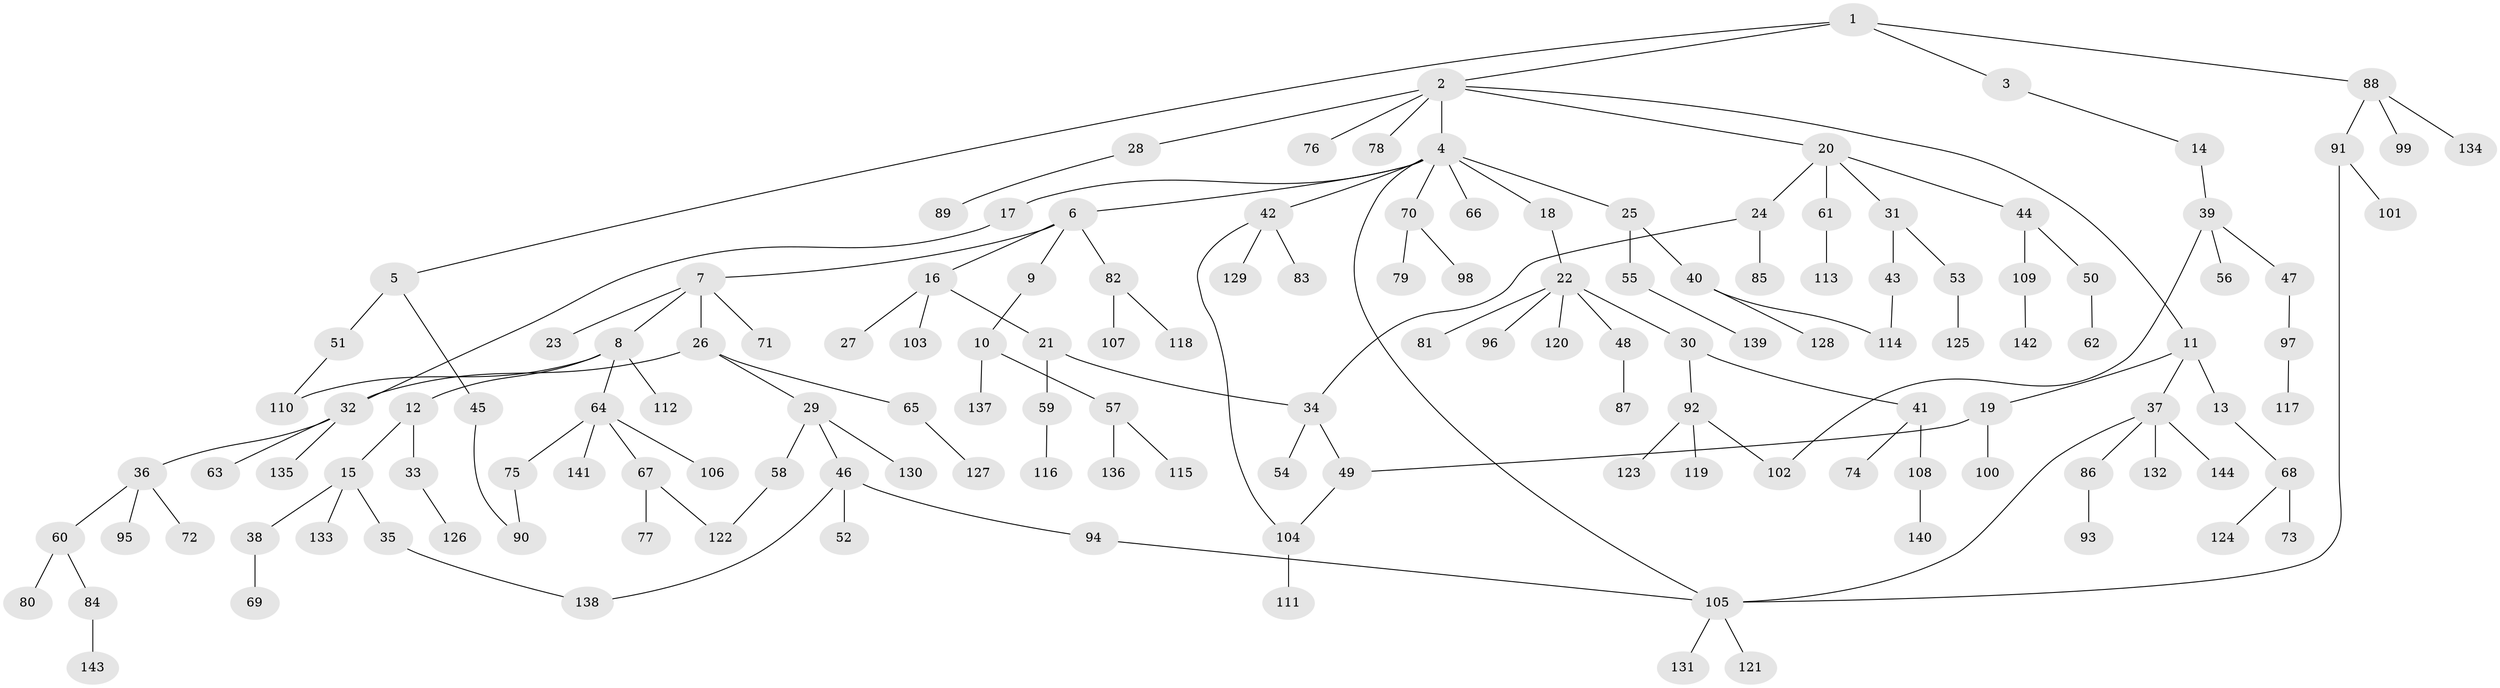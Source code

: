 // Generated by graph-tools (version 1.1) at 2025/10/02/27/25 16:10:51]
// undirected, 144 vertices, 156 edges
graph export_dot {
graph [start="1"]
  node [color=gray90,style=filled];
  1;
  2;
  3;
  4;
  5;
  6;
  7;
  8;
  9;
  10;
  11;
  12;
  13;
  14;
  15;
  16;
  17;
  18;
  19;
  20;
  21;
  22;
  23;
  24;
  25;
  26;
  27;
  28;
  29;
  30;
  31;
  32;
  33;
  34;
  35;
  36;
  37;
  38;
  39;
  40;
  41;
  42;
  43;
  44;
  45;
  46;
  47;
  48;
  49;
  50;
  51;
  52;
  53;
  54;
  55;
  56;
  57;
  58;
  59;
  60;
  61;
  62;
  63;
  64;
  65;
  66;
  67;
  68;
  69;
  70;
  71;
  72;
  73;
  74;
  75;
  76;
  77;
  78;
  79;
  80;
  81;
  82;
  83;
  84;
  85;
  86;
  87;
  88;
  89;
  90;
  91;
  92;
  93;
  94;
  95;
  96;
  97;
  98;
  99;
  100;
  101;
  102;
  103;
  104;
  105;
  106;
  107;
  108;
  109;
  110;
  111;
  112;
  113;
  114;
  115;
  116;
  117;
  118;
  119;
  120;
  121;
  122;
  123;
  124;
  125;
  126;
  127;
  128;
  129;
  130;
  131;
  132;
  133;
  134;
  135;
  136;
  137;
  138;
  139;
  140;
  141;
  142;
  143;
  144;
  1 -- 2;
  1 -- 3;
  1 -- 5;
  1 -- 88;
  2 -- 4;
  2 -- 11;
  2 -- 20;
  2 -- 28;
  2 -- 76;
  2 -- 78;
  3 -- 14;
  4 -- 6;
  4 -- 17;
  4 -- 18;
  4 -- 25;
  4 -- 42;
  4 -- 66;
  4 -- 70;
  4 -- 105;
  5 -- 45;
  5 -- 51;
  6 -- 7;
  6 -- 9;
  6 -- 16;
  6 -- 82;
  7 -- 8;
  7 -- 23;
  7 -- 26;
  7 -- 71;
  8 -- 12;
  8 -- 64;
  8 -- 112;
  8 -- 110;
  9 -- 10;
  10 -- 57;
  10 -- 137;
  11 -- 13;
  11 -- 19;
  11 -- 37;
  12 -- 15;
  12 -- 33;
  13 -- 68;
  14 -- 39;
  15 -- 35;
  15 -- 38;
  15 -- 133;
  16 -- 21;
  16 -- 27;
  16 -- 103;
  17 -- 32;
  18 -- 22;
  19 -- 49;
  19 -- 100;
  20 -- 24;
  20 -- 31;
  20 -- 44;
  20 -- 61;
  21 -- 34;
  21 -- 59;
  22 -- 30;
  22 -- 48;
  22 -- 81;
  22 -- 96;
  22 -- 120;
  24 -- 85;
  24 -- 34;
  25 -- 40;
  25 -- 55;
  26 -- 29;
  26 -- 65;
  26 -- 32;
  28 -- 89;
  29 -- 46;
  29 -- 58;
  29 -- 130;
  30 -- 41;
  30 -- 92;
  31 -- 43;
  31 -- 53;
  32 -- 36;
  32 -- 63;
  32 -- 135;
  33 -- 126;
  34 -- 54;
  34 -- 49;
  35 -- 138;
  36 -- 60;
  36 -- 72;
  36 -- 95;
  37 -- 86;
  37 -- 132;
  37 -- 144;
  37 -- 105;
  38 -- 69;
  39 -- 47;
  39 -- 56;
  39 -- 102;
  40 -- 128;
  40 -- 114;
  41 -- 74;
  41 -- 108;
  42 -- 83;
  42 -- 129;
  42 -- 104;
  43 -- 114;
  44 -- 50;
  44 -- 109;
  45 -- 90;
  46 -- 52;
  46 -- 94;
  46 -- 138;
  47 -- 97;
  48 -- 87;
  49 -- 104;
  50 -- 62;
  51 -- 110;
  53 -- 125;
  55 -- 139;
  57 -- 115;
  57 -- 136;
  58 -- 122;
  59 -- 116;
  60 -- 80;
  60 -- 84;
  61 -- 113;
  64 -- 67;
  64 -- 75;
  64 -- 106;
  64 -- 141;
  65 -- 127;
  67 -- 77;
  67 -- 122;
  68 -- 73;
  68 -- 124;
  70 -- 79;
  70 -- 98;
  75 -- 90;
  82 -- 107;
  82 -- 118;
  84 -- 143;
  86 -- 93;
  88 -- 91;
  88 -- 99;
  88 -- 134;
  91 -- 101;
  91 -- 105;
  92 -- 119;
  92 -- 123;
  92 -- 102;
  94 -- 105;
  97 -- 117;
  104 -- 111;
  105 -- 121;
  105 -- 131;
  108 -- 140;
  109 -- 142;
}
